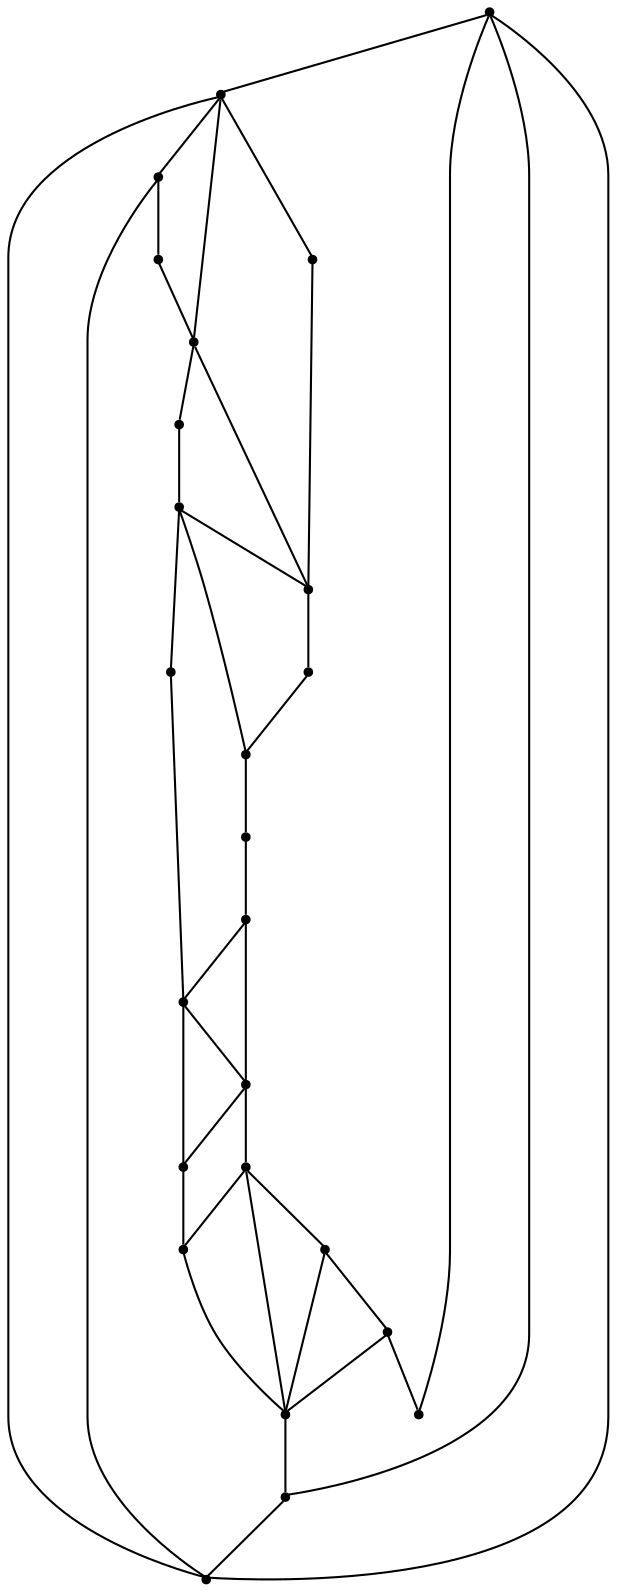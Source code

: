 graph {
  node [shape=point,comment="{\"directed\":false,\"doi\":\"10.1007/978-3-319-50106-2_37\",\"figure\":\"3\"}"]

  v0 [pos="1461.1473477517554,368.21790219066736"]
  v1 [pos="1395.6525174970598,249.94417944321594"]
  v2 [pos="1434.9837979073263,424.1928285036811"]
  v3 [pos="1368.4065338123685,314.73708971473604"]
  v4 [pos="1381.6576287938078,465.29460619964806"]
  v5 [pos="1378.7529734617854,374.9396242685245"]
  v6 [pos="1177.9689200408466,237.52576801818492"]
  v7 [pos="1233.5601085927644,221.33376409041125"]
  v8 [pos="1321.9940154130545,222.31102660776156"]
  v9 [pos="1344.303757408693,413.61209982782765"]
  v10 [pos="1227.370507396677,283.5199786110975"]
  v11 [pos="1185.4419898597484,309.9738668989784"]
  v12 [pos="1268.0488766416647,275.6958535435585"]
  v13 [pos="1314.4323351340906,280.96544062064453"]
  v14 [pos="1328.949125775598,483.68898387961735"]
  v15 [pos="1312.9758424267202,426.8848747621304"]
  v16 [pos="1264.356551579618,431.56874020519007"]
  v17 [pos="1255.4343971040078,488.78133631162916"]
  v18 [pos="1226.0796943116184,423.484207861576"]
  v19 [pos="1197.94503069539,408.4653163773627"]
  v20 [pos="1167.8839241707947,362.9630197549566"]
  v21 [pos="1175.5508114868394,468.8285527902466"]
  v22 [pos="1116.24866646649,425.5678475960069"]
  v23 [pos="1087.7191505705664,352.88944223745654"]
  v24 [pos="1105.0969113011379,296.3198681756788"]

  v0 -- v5 [id="-1",pos="1461.1473477517554,368.21790219066736 1458.865699942128,364.67155601058477 1456.5861823444934,361.12937482081605 1451.8979354844626,358.3164484618067 1447.2096886244315,355.49935711248344 1440.112712502004,353.41571737805253 1436.5621896114237,352.37806250115096 1433.0115395440082,351.3362426339355 1433.0115395440082,351.3362426339355 1433.0115395440082,351.3362426339355 1430.5696171275733,351.03194399046873 1430.5696171275733,351.03194399046873 1430.5696171275733,351.03194399046873 1428.127567534303,350.72770893464036 1423.2476651833306,350.1193024106219 1414.2378222797145,353.9656868623998 1405.232303388502,357.807938117683 1392.0926471090781,366.10081535844864 1385.5249809755678,370.2514348660549 1378.7529734617854,374.9396242685245 1378.7529734617854,374.9396242685245 1378.7529734617854,374.9396242685245"]
  v0 -- v9 [id="-6",pos="1461.1473477517554,368.21790219066736 1458.2778846346523,370.80733513962724 1457.746066877512,371.32059543066003 1456.3278861918045,372.6892895400808 1451.7895808207052,377.0732438867219 1442.7048307610412,385.8328861870148 1431.0279624423397,392.7338936112839 1419.3468972880703,399.63073604523913 1405.078037887167,404.6648104066758 1397.9393477627295,407.1818634843038 1390.7965879795595,409.6988847681126 1390.7965879795595,409.6988847681126 1390.7965879795595,409.6988847681126 1386.9418580987126,410.60739315146463 1386.9418580987126,410.60739315146463 1386.9418580987126,410.60739315146463 1383.0870010410301,411.5158379471784 1375.3816109380691,413.33279112624416 1367.7428614968553,413.9162077083793 1360.104239232477,414.4996242905144 1352.5321304530107,413.8537010598519 1344.303757408693,413.61209982782765"]
  v22 -- v19 [id="-9",pos="1116.24866646649,425.5678475960069 1121.353640021904,423.19249957050846 1121.353640021904,423.19249957050846 1121.353640021904,423.19249957050846 1126.4502517003912,420.8213165353239 1136.651868728501,416.070620484327 1145.1240079720635,413.6161058490456 1153.5962743924615,411.15739442963115 1160.3431326870443,410.9906994356184 1163.71866025212,410.9032028452077 1167.0859213228946,410.8198394512917 1167.0859213228946,410.8198394512917 1167.0859213228946,410.8198394512917 1170.4030747205236,410.8240044416056 1170.4030747205236,410.8240044416056 1170.4030747205236,410.8240044416056 1173.7244249537205,410.8281694319195 1180.3630557613815,410.83649941254725 1185.5513619381888,410.4781194826384 1190.7396681149962,410.1197395527296 1194.473580002217,409.3904529281511 1197.94503069539,408.4653163773627"]
  v1 -- v8 [id="-10",pos="1395.6525174970598,249.94417944321594 1388.1847143608438,245.38104139521806 1380.0319334366995,241.14485902478975 1371.2975812230036,237.3443047951584 1355.535303682501,230.48465935581976 1338.935153118291,225.50335841237438 1321.9940154130545,222.31102660776156"]
  v0 -- v1 [id="-13",pos="1461.1473477517554,368.21790219066736 1467.6043948180227,324.1743105474018 1443.9667428676737,279.44463738526946 1395.6525174970598,249.94417944321594"]
  v2 -- v0 [id="-14",pos="1434.9837979073263,424.1928285036811 1449.9432994340357,406.1434857569293 1458.3592115542576,387.2385962175357 1461.1473477517554,368.21790219066736"]
  v1 -- v5 [id="-17",pos="1395.6525174970598,249.94417944321594 1398.3644999234577,256.28893810384767 1400.2272590315001,262.11893893488497 1401.0106683375382,268.20732813447876 1401.8024713147126,274.28738735344484 1401.5233181610188,280.6258349409674 1401.3858400019558,283.8013062201995 1401.2440378304896,286.9767774994316 1401.2440378304896,286.9767774994316 1401.2440378304896,286.9767774994316 1400.752245008014,291.6899886376036 1400.752245008014,291.6899886376036 1400.752245008014,291.6899886376036 1400.2479888556695,296.4031997757756 1399.252067057685,305.8295902583004 1395.534815335901,320.4192333896306 1391.813366778549,335.0047115306469 1385.3665186386647,354.7492773301547 1382.149326233657,364.6257093233129 1378.7529734617854,374.9396242685245 1378.7529734617854,374.9396242685245 1378.7529734617854,374.9396242685245"]
  v1 -- v3 [id="-24",pos="1395.6525174970598,249.94417944321594 1395.655633329527,254.45939457238268 1395.822362160731,259.07671555187784 1395.359692833561,264.1316466587032 1394.8888841889257,269.1865459717093 1393.7928742214847,274.6873535988541 1393.2386375728297,277.4377733093361 1392.6884705829075,280.1881612259989 1392.6884705829075,280.1881612259989 1392.6884705829075,280.1881612259989 1391.4048747832576,283.680362532001 1391.4048747832576,283.680362532001 1391.4048747832576,283.680362532001 1390.117209324875,287.1642338573754 1387.5543417379788,294.1319129204858 1383.503632353787,299.886912132054 1379.4572469819984,305.63777814712756 1373.9312863072153,310.1884274877815 1368.4065338123685,314.73708971473604"]
  v12 -- v1 [id="-30",pos="1268.0488766416647,275.6958535435585 1272.9861993338184,272.6661569253122 1272.9861993338184,272.6661569253122 1272.9861993338184,272.6661569253122 1278.3495008361303,269.61989572726793 1289.0762310175896,263.5231447532272 1298.1151974165114,259.03916705141455 1307.1541638154329,254.56351933022967 1314.5052392549812,251.7047462839484 1318.1809041515908,250.27539155462694 1321.860638706933,248.85017002180018 1318.1809041515908,250.27539155462694 1318.1809041515908,250.27539155462694 1321.860638706933,248.85017002180018 1321.860638706933,248.85017002180018 1321.860638706933,248.85017002180018 1326.8655558870996,247.81257873253702 1326.8655558870996,247.81257873253702 1326.8655558870996,247.81257873253702 1331.8704730672664,246.77075886532157 1341.8887010987355,244.69544911151843 1354.1531263969657,244.8579791152173 1366.4259453663317,245.0205091189162 1380.9616217678954,247.43750704755348 1388.2293963802597,248.6418569184678 1390.4993041782695,249.01821625312857 1391.3505196025233,249.15935100362634 1395.6525174970598,249.94417944321594"]
  v4 -- v15 [id="-47",pos="1381.6576287938078,465.29460619964806 1377.0444480608692,460.74402044663253 1372.5936403525222,456.1100077120626 1366.6761022015553,452.5969814544911 1360.762633709321,449.08815198105265 1353.3781107620637,446.7044421811072 1349.6899825355852,445.5126190749537 1345.993587814806,444.3165991846671 1345.993587814806,444.3165991846671 1345.993587814806,444.3165991846671 1342.9222672399974,443.52057733360897 1342.9222672399974,443.52057733360897 1342.9222672399974,443.52057733360897 1339.8384833353198,442.7204540798753 1333.6791820202654,441.1202393662272 1328.2282556783657,438.19895967141855 1322.7857230076022,435.281876760743 1318.0432988156927,431.03543068209825 1312.9758424267202,426.8848747621304"]
  v6 -- v24 [id="-52",pos="1177.9689200408466,237.52576801818492 1152.6157037795267,248.6019158577211 1130.537293379852,264.1916405608845 1114.2524670639084,283.84282894806154 1110.8673262345649,287.9282452198233 1107.8167049506812,292.0926641243983 1105.0969113011379,296.3198681756788"]
  v7 -- v6 [id="-54",pos="1233.5601085927644,221.33376409041125 1214.0388548639723,224.53494812135938 1195.2391236314136,229.98237271173855 1177.9689200408466,237.52576801818492"]
  v8 -- v7 [id="-55",pos="1321.9940154130545,222.31102660776156 1292.676108353436,216.78471276549078 1262.3371925249314,216.6150487781183 1233.5601085927644,221.33376409041125"]
  v24 -- v11 [id="-63",pos="1105.0969113011379,296.3198681756788 1109.6351848780282,295.7030362895751 1114.1608997424235,295.09459797173747 1119.8159449051334,295.46133967609325 1125.4751869034114,295.8197196060021 1132.259562364436,297.1365560092104 1135.6559469305166,297.8033359852615 1139.052331496597,298.4617541868657 1139.052331496597,298.4617541868657 1139.052331496597,298.4617541868657 1144.253101003273,299.9036356809479 1144.253101003273,299.9036356809479 1144.253101003273,299.9036356809479 1149.4539976867845,301.34968216534406 1159.863930371273,304.2417751341364 1167.636088312817,306.1212031679104 1175.4039222419574,308.0006629955036 1180.5339814281535,308.8716228783924 1185.4419898597484,309.9738668989784"]
  v24 -- v23 [id="-64",pos="1105.0969113011379,296.3198681756788 1093.4069429006709,314.467238233103 1087.7745622165828,333.7645887630801 1087.7191505705664,352.88944223745654"]
  v11 -- v7 [id="-67",pos="1185.4419898597484,309.9738668989784 1190.9980914445205,302.1956839001688 1190.9980914445205,302.1956839001688 1190.9980914445205,302.1956839001688 1196.553048437774,294.4070248379362 1207.6590199423836,278.8505952526788 1214.5226265718597,267.94480656942756 1221.3862332013362,257.03904967999557 1224.007474955679,250.78813047670286 1225.3201942506346,247.67100085568427 1226.628716710022,244.54554125403791 1226.628716710022,244.54554125403791 1226.628716710022,244.54554125403791 1227.4121260160603,242.68274138770022 1227.4121260160603,242.68274138770022 1227.4121260160603,242.68274138770022 1228.1914656633658,240.81161154073482 1229.7542146167093,237.0735804247562 1230.9126684103298,233.2021742372758 1232.0628557096495,229.33493304010932 1232.8088750260813,225.3385135555742 1233.5601085927644,221.33376409041125"]
  v22 -- v21 [id="-68",pos="1116.24866646649,425.5678475960069 1131.4693830222188,443.31805379074547 1152.5434169588984,458.8005733740469 1175.5508114868394,468.8285527902466"]
  v23 -- v22 [id="-70",pos="1087.7191505705664,352.88944223745654 1087.6447090582647,378.4617212817003 1097.5325372865816,403.7295951992826 1116.24866646649,425.5678475960069"]
  v21 -- v17 [id="-72",pos="1175.5508114868394,468.8285527902466 1202.7046073824743,480.6919284599936 1228.9865953359158,486.8026428465334 1255.4343971040078,488.78133631162916"]
  v17 -- v14 [id="-73",pos="1255.4343971040078,488.78133631162916 1280.2991877942438,490.6413916142972 1305.3098375540662,488.85208191386414 1328.949125775598,483.68898387961735"]
  v14 -- v4 [id="-74",pos="1328.949125775598,483.68898387961735 1347.6203562583507,479.6121109816864 1365.433445392,473.4362326705007 1381.6576287938078,465.29460619964806"]
  v4 -- v2 [id="-75",pos="1381.6576287938078,465.29460619964806 1402.84974188147,454.65928249207826 1421.333040376019,440.6704618393294 1434.9837979073263,424.1928285036811"]
  v21 -- v18 [id="-77",pos="1175.5508114868394,468.8285527902466 1185.563952444893,467.7283435740888 1195.3654711488477,466.53232368380225 1202.4666441068434,464.7612330889179 1209.57608355914,462.9943074843474 1213.976783594341,460.6564602685835 1216.181266859092,459.48546211399935 1218.3857501238429,458.3144480625056 1218.3857501238429,458.3144480625056 1218.3857501238429,458.3144480625056 1219.9276420761817,456.2974958638256 1219.9276420761817,456.2974958638256 1219.9276420761817,456.2974958638256 1221.4654643697877,454.28470865545944 1224.5450514388972,450.2466233708759 1225.9077512301633,444.4707674139191 1227.2704510214294,438.6949114569622 1226.9079970405512,431.1729707439139 1226.0796943116184,423.484207861576"]
  v19 -- v18 [id="-78",pos="1197.94503069539,408.4653163773627 1204.2515066783374,413.1486604649929 1211.4811905919923,417.3387870293824 1219.5692577540362,420.8754932032235 1221.5450545740089,421.7398020904298 1223.7998738094852,422.64329238427445 1226.0796943116184,423.484207861576"]
  v11 -- v20 [id="-80",pos="1185.4419898597484,309.9738668989784 1169.5745044383507,328.908927684756 1165.0748442912343,346.30785235659835 1167.8839241707947,362.9630197549566"]
  v19 -- v21 [id="-85",pos="1197.94503069539,408.4653163773627 1200.0661813387476,413.6870060658391 1200.9414123199415,418.004288773639 1200.5495804900872,422.3882749140993 1200.1496093427672,426.7764260448735 1198.4867722199672,431.2354138048029 1197.6533824176183,433.4607267975441 1196.8198654384344,435.6902365744184 1196.8198654384344,435.6902365744184 1196.8198654384344,435.6902365744184 1194.9445158236877,439.35752644269945 1194.9445158236877,439.35752644269945 1194.9445158236877,439.35752644269945 1193.0734902213446,443.0247209295229 1189.318721333119,450.35494491285596 1185.7347509348297,455.8599334272243 1182.1549773721083,461.36908693190645 1178.7461294761592,465.04879228658115 1175.5508114868394,468.8285527902466"]
  v20 -- v19 [id="-86",pos="1167.8839241707947,362.9630197549566 1170.7340383393205,379.8319120723967 1181.0913847054344,395.93670569623686 1197.94503069539,408.4653163773627"]
  v15 -- v9 [id="-87",pos="1312.9758424267202,426.8848747621304 1324.268362723276,423.7988573507795 1334.8848509201507,419.3435784284219 1344.303757408693,413.61209982782765"]
  v9 -- v5 [id="-88",pos="1344.303757408693,413.61209982782765 1353.2141822248805,408.1859931495395 1361.0533311103027,401.61874387485693 1367.376083503574,393.98819157214564 1372.4355397311233,387.8822918697158 1376.2095373403185,381.4751710821162 1378.7529734617854,374.9396242685245"]
  v3 -- v13 [id="-90",pos="1368.4065338123685,314.73708971473604 1359.5631336279494,303.55538867462735 1346.7596707172077,293.80159549517845 1330.424472448816,286.69327201371505 1325.2335318329083,284.4344201428222 1319.8848371973213,282.5291465574522 1314.4323351340906,280.96544062064453"]
  v5 -- v3 [id="-91",pos="1378.7529734617854,374.9396242685245 1386.7019915611547,354.5084032099494 1382.677716468588,332.76462499365357 1368.4065338123685,314.73708971473604"]
  v16 -- v15 [id="-92",pos="1264.356551579618,431.56874020519007 1280.9165519605972,432.73018274517057 1297.5732173285176,431.08650251231984 1312.9758424267202,426.8848747621304"]
  v18 -- v16 [id="-95",pos="1226.0796943116184,423.484207861576 1238.3407957091447,427.9966160979523 1251.3189050918195,430.65205828724214 1264.356551579618,431.56874020519007"]
  v10 -- v11 [id="-97",pos="1227.370507396677,283.5199786110975 1209.2920981617285,289.92520854415534 1193.4861233983188,300.0530221785375 1185.4419898597484,309.9738668989784"]
  v7 -- v12 [id="-98",pos="1233.5601085927644,221.33376409041125 1240.547585459916,225.04670988304906 1247.4986897521449,228.60971602438713 1252.2870247816322,232.08522557531455 1257.0710357987164,235.56906510686974 1259.6882078943268,238.96957303832812 1261.0009271892823,240.66567791065302 1262.3094496486697,242.36591597947262 1262.3094496486697,242.36591597947262 1262.3094496486697,242.36591597947262 1263.738790101683,244.70384267978454 1263.738790101683,244.70384267978454 1263.738790101683,244.70384267978454 1265.164060895964,247.03754080214424 1268.0144753076902,251.70903844953904 1269.0396477778156,257.2598577542696 1270.0648202479413,262.81067705900017 1269.2647507764664,269.2491480016942 1268.0488766416647,275.6958535435585"]
  v12 -- v10 [id="-102",pos="1268.0488766416647,275.6958535435585 1253.9272546371672,276.35389894096136 1240.0822920472972,279.01456098541274 1227.370507396677,283.5199786110975"]
  v13 -- v12 [id="-103",pos="1314.4323351340906,280.96544062064453 1299.3888028680387,276.6604266356673 1283.552302045283,274.9703660334185 1268.0488766416647,275.6958535435585"]
  v14 -- v15 [id="-104",pos="1328.949125775598,483.68898387961735 1327.5114870340751,480.051023809539 1325.6029442652903,476.51717260039806 1322.9024713424956,472.69577809050344 1320.197801584133,468.8785485709227 1316.7056528609994,464.7737757505883 1314.959514911015,462.72347183557804 1313.2091801254626,460.6690029302539 1313.2091801254626,460.6690029302539 1313.2091801254626,460.6690029302539 1311.767249165745,458.4186523049006 1311.767249165745,458.4186523049006 1311.767249165745,458.4186523049006 1310.3295150415954,456.1724984636804 1307.4540467932961,451.67184490370266 1307.5248842906117,446.00850727285894 1307.5958489647626,440.34933463232915 1310.6212587019934,433.52332882752904 1312.9758424267202,426.8848747621304"]
  v17 -- v16 [id="-105",pos="1255.4343971040078,488.78133631162916 1256.579370153076,485.7602399214737 1257.396099789988,482.71812781683377 1258.0546214436674,480.1302381100507 1258.7172127560796,477.5465292904911 1259.213075237288,475.42538874632567 1259.4548384013754,474.36272803063116 1259.7048680597634,473.30006731493677 1259.7048680597634,473.30006731493677 1259.7048680597634,473.30006731493677 1260.334139041302,470.6204683367003 1260.334139041302,470.6204683367003 1260.334139041302,470.6204683367003 1260.9634100228404,467.93675205887877 1262.2177551503491,462.57345269973035 1262.9887011265187,455.6182686075617 1263.7554502671198,448.65890362816947 1264.04299709195,440.1159997932943 1264.356551579618,431.56874020519007"]
  v17 -- v15 [id="-106",pos="1255.4343971040078,488.78133631162916 1259.7090648953315,486.51451648793557 1263.659686110067,484.22251595944346 1267.2268691660838,481.3012521615444 1270.7857857278002,478.37998836364534 1273.969657801934,474.83779127696704 1275.5615302505835,473.06253569176886 1277.145136204932,471.29144509688444 1277.145136204932,471.29144509688444 1277.145136204932,471.29144509688444 1278.2453430079413,469.578680263304 1278.2453430079413,469.578680263304 1278.2453430079413,469.578680263304 1279.349619469683,467.86593132663324 1281.5458362401332,464.4445825466958 1284.4213044884323,458.8812682710236 1287.2925759011634,453.3179380984418 1290.8430987917436,445.6168074204391 1295.7647151447259,439.91181988645656 1300.6905283332762,434.2068005586549 1306.9998983140977,430.49792437487343 1312.9758424267202,426.8848747621304"]
}